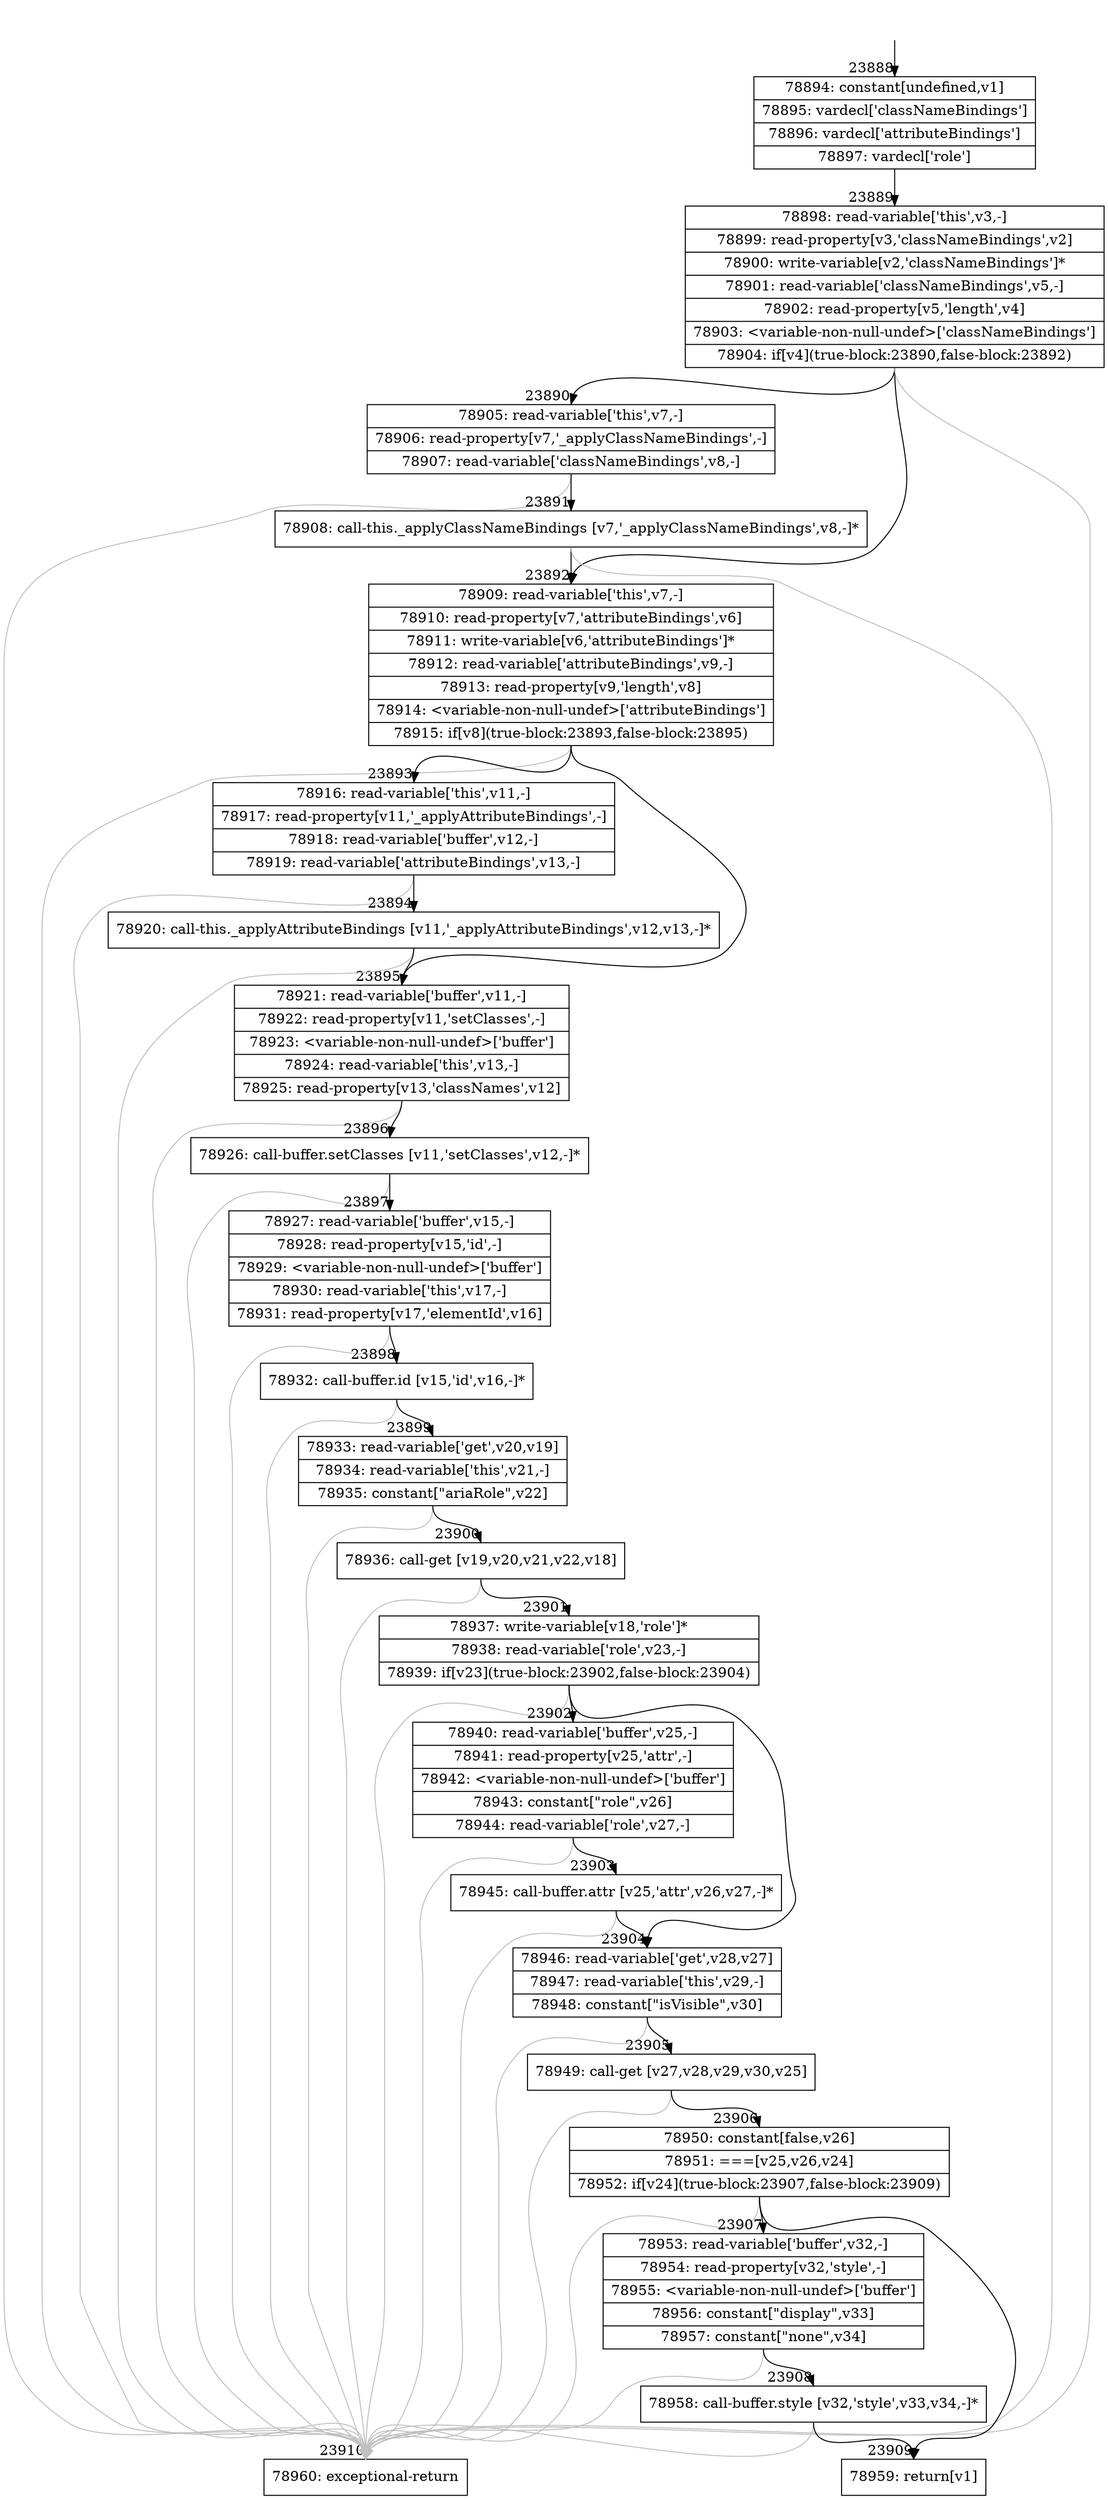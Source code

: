 digraph {
rankdir="TD"
BB_entry2093[shape=none,label=""];
BB_entry2093 -> BB23888 [tailport=s, headport=n, headlabel="    23888"]
BB23888 [shape=record label="{78894: constant[undefined,v1]|78895: vardecl['classNameBindings']|78896: vardecl['attributeBindings']|78897: vardecl['role']}" ] 
BB23888 -> BB23889 [tailport=s, headport=n, headlabel="      23889"]
BB23889 [shape=record label="{78898: read-variable['this',v3,-]|78899: read-property[v3,'classNameBindings',v2]|78900: write-variable[v2,'classNameBindings']*|78901: read-variable['classNameBindings',v5,-]|78902: read-property[v5,'length',v4]|78903: \<variable-non-null-undef\>['classNameBindings']|78904: if[v4](true-block:23890,false-block:23892)}" ] 
BB23889 -> BB23890 [tailport=s, headport=n, headlabel="      23890"]
BB23889 -> BB23892 [tailport=s, headport=n, headlabel="      23892"]
BB23889 -> BB23910 [tailport=s, headport=n, color=gray, headlabel="      23910"]
BB23890 [shape=record label="{78905: read-variable['this',v7,-]|78906: read-property[v7,'_applyClassNameBindings',-]|78907: read-variable['classNameBindings',v8,-]}" ] 
BB23890 -> BB23891 [tailport=s, headport=n, headlabel="      23891"]
BB23890 -> BB23910 [tailport=s, headport=n, color=gray]
BB23891 [shape=record label="{78908: call-this._applyClassNameBindings [v7,'_applyClassNameBindings',v8,-]*}" ] 
BB23891 -> BB23892 [tailport=s, headport=n]
BB23891 -> BB23910 [tailport=s, headport=n, color=gray]
BB23892 [shape=record label="{78909: read-variable['this',v7,-]|78910: read-property[v7,'attributeBindings',v6]|78911: write-variable[v6,'attributeBindings']*|78912: read-variable['attributeBindings',v9,-]|78913: read-property[v9,'length',v8]|78914: \<variable-non-null-undef\>['attributeBindings']|78915: if[v8](true-block:23893,false-block:23895)}" ] 
BB23892 -> BB23893 [tailport=s, headport=n, headlabel="      23893"]
BB23892 -> BB23895 [tailport=s, headport=n, headlabel="      23895"]
BB23892 -> BB23910 [tailport=s, headport=n, color=gray]
BB23893 [shape=record label="{78916: read-variable['this',v11,-]|78917: read-property[v11,'_applyAttributeBindings',-]|78918: read-variable['buffer',v12,-]|78919: read-variable['attributeBindings',v13,-]}" ] 
BB23893 -> BB23894 [tailport=s, headport=n, headlabel="      23894"]
BB23893 -> BB23910 [tailport=s, headport=n, color=gray]
BB23894 [shape=record label="{78920: call-this._applyAttributeBindings [v11,'_applyAttributeBindings',v12,v13,-]*}" ] 
BB23894 -> BB23895 [tailport=s, headport=n]
BB23894 -> BB23910 [tailport=s, headport=n, color=gray]
BB23895 [shape=record label="{78921: read-variable['buffer',v11,-]|78922: read-property[v11,'setClasses',-]|78923: \<variable-non-null-undef\>['buffer']|78924: read-variable['this',v13,-]|78925: read-property[v13,'classNames',v12]}" ] 
BB23895 -> BB23896 [tailport=s, headport=n, headlabel="      23896"]
BB23895 -> BB23910 [tailport=s, headport=n, color=gray]
BB23896 [shape=record label="{78926: call-buffer.setClasses [v11,'setClasses',v12,-]*}" ] 
BB23896 -> BB23897 [tailport=s, headport=n, headlabel="      23897"]
BB23896 -> BB23910 [tailport=s, headport=n, color=gray]
BB23897 [shape=record label="{78927: read-variable['buffer',v15,-]|78928: read-property[v15,'id',-]|78929: \<variable-non-null-undef\>['buffer']|78930: read-variable['this',v17,-]|78931: read-property[v17,'elementId',v16]}" ] 
BB23897 -> BB23898 [tailport=s, headport=n, headlabel="      23898"]
BB23897 -> BB23910 [tailport=s, headport=n, color=gray]
BB23898 [shape=record label="{78932: call-buffer.id [v15,'id',v16,-]*}" ] 
BB23898 -> BB23899 [tailport=s, headport=n, headlabel="      23899"]
BB23898 -> BB23910 [tailport=s, headport=n, color=gray]
BB23899 [shape=record label="{78933: read-variable['get',v20,v19]|78934: read-variable['this',v21,-]|78935: constant[\"ariaRole\",v22]}" ] 
BB23899 -> BB23900 [tailport=s, headport=n, headlabel="      23900"]
BB23899 -> BB23910 [tailport=s, headport=n, color=gray]
BB23900 [shape=record label="{78936: call-get [v19,v20,v21,v22,v18]}" ] 
BB23900 -> BB23901 [tailport=s, headport=n, headlabel="      23901"]
BB23900 -> BB23910 [tailport=s, headport=n, color=gray]
BB23901 [shape=record label="{78937: write-variable[v18,'role']*|78938: read-variable['role',v23,-]|78939: if[v23](true-block:23902,false-block:23904)}" ] 
BB23901 -> BB23902 [tailport=s, headport=n, headlabel="      23902"]
BB23901 -> BB23904 [tailport=s, headport=n, headlabel="      23904"]
BB23901 -> BB23910 [tailport=s, headport=n, color=gray]
BB23902 [shape=record label="{78940: read-variable['buffer',v25,-]|78941: read-property[v25,'attr',-]|78942: \<variable-non-null-undef\>['buffer']|78943: constant[\"role\",v26]|78944: read-variable['role',v27,-]}" ] 
BB23902 -> BB23903 [tailport=s, headport=n, headlabel="      23903"]
BB23902 -> BB23910 [tailport=s, headport=n, color=gray]
BB23903 [shape=record label="{78945: call-buffer.attr [v25,'attr',v26,v27,-]*}" ] 
BB23903 -> BB23904 [tailport=s, headport=n]
BB23903 -> BB23910 [tailport=s, headport=n, color=gray]
BB23904 [shape=record label="{78946: read-variable['get',v28,v27]|78947: read-variable['this',v29,-]|78948: constant[\"isVisible\",v30]}" ] 
BB23904 -> BB23905 [tailport=s, headport=n, headlabel="      23905"]
BB23904 -> BB23910 [tailport=s, headport=n, color=gray]
BB23905 [shape=record label="{78949: call-get [v27,v28,v29,v30,v25]}" ] 
BB23905 -> BB23906 [tailport=s, headport=n, headlabel="      23906"]
BB23905 -> BB23910 [tailport=s, headport=n, color=gray]
BB23906 [shape=record label="{78950: constant[false,v26]|78951: ===[v25,v26,v24]|78952: if[v24](true-block:23907,false-block:23909)}" ] 
BB23906 -> BB23907 [tailport=s, headport=n, headlabel="      23907"]
BB23906 -> BB23909 [tailport=s, headport=n, headlabel="      23909"]
BB23906 -> BB23910 [tailport=s, headport=n, color=gray]
BB23907 [shape=record label="{78953: read-variable['buffer',v32,-]|78954: read-property[v32,'style',-]|78955: \<variable-non-null-undef\>['buffer']|78956: constant[\"display\",v33]|78957: constant[\"none\",v34]}" ] 
BB23907 -> BB23908 [tailport=s, headport=n, headlabel="      23908"]
BB23907 -> BB23910 [tailport=s, headport=n, color=gray]
BB23908 [shape=record label="{78958: call-buffer.style [v32,'style',v33,v34,-]*}" ] 
BB23908 -> BB23909 [tailport=s, headport=n]
BB23908 -> BB23910 [tailport=s, headport=n, color=gray]
BB23909 [shape=record label="{78959: return[v1]}" ] 
BB23910 [shape=record label="{78960: exceptional-return}" ] 
//#$~ 45235
}
